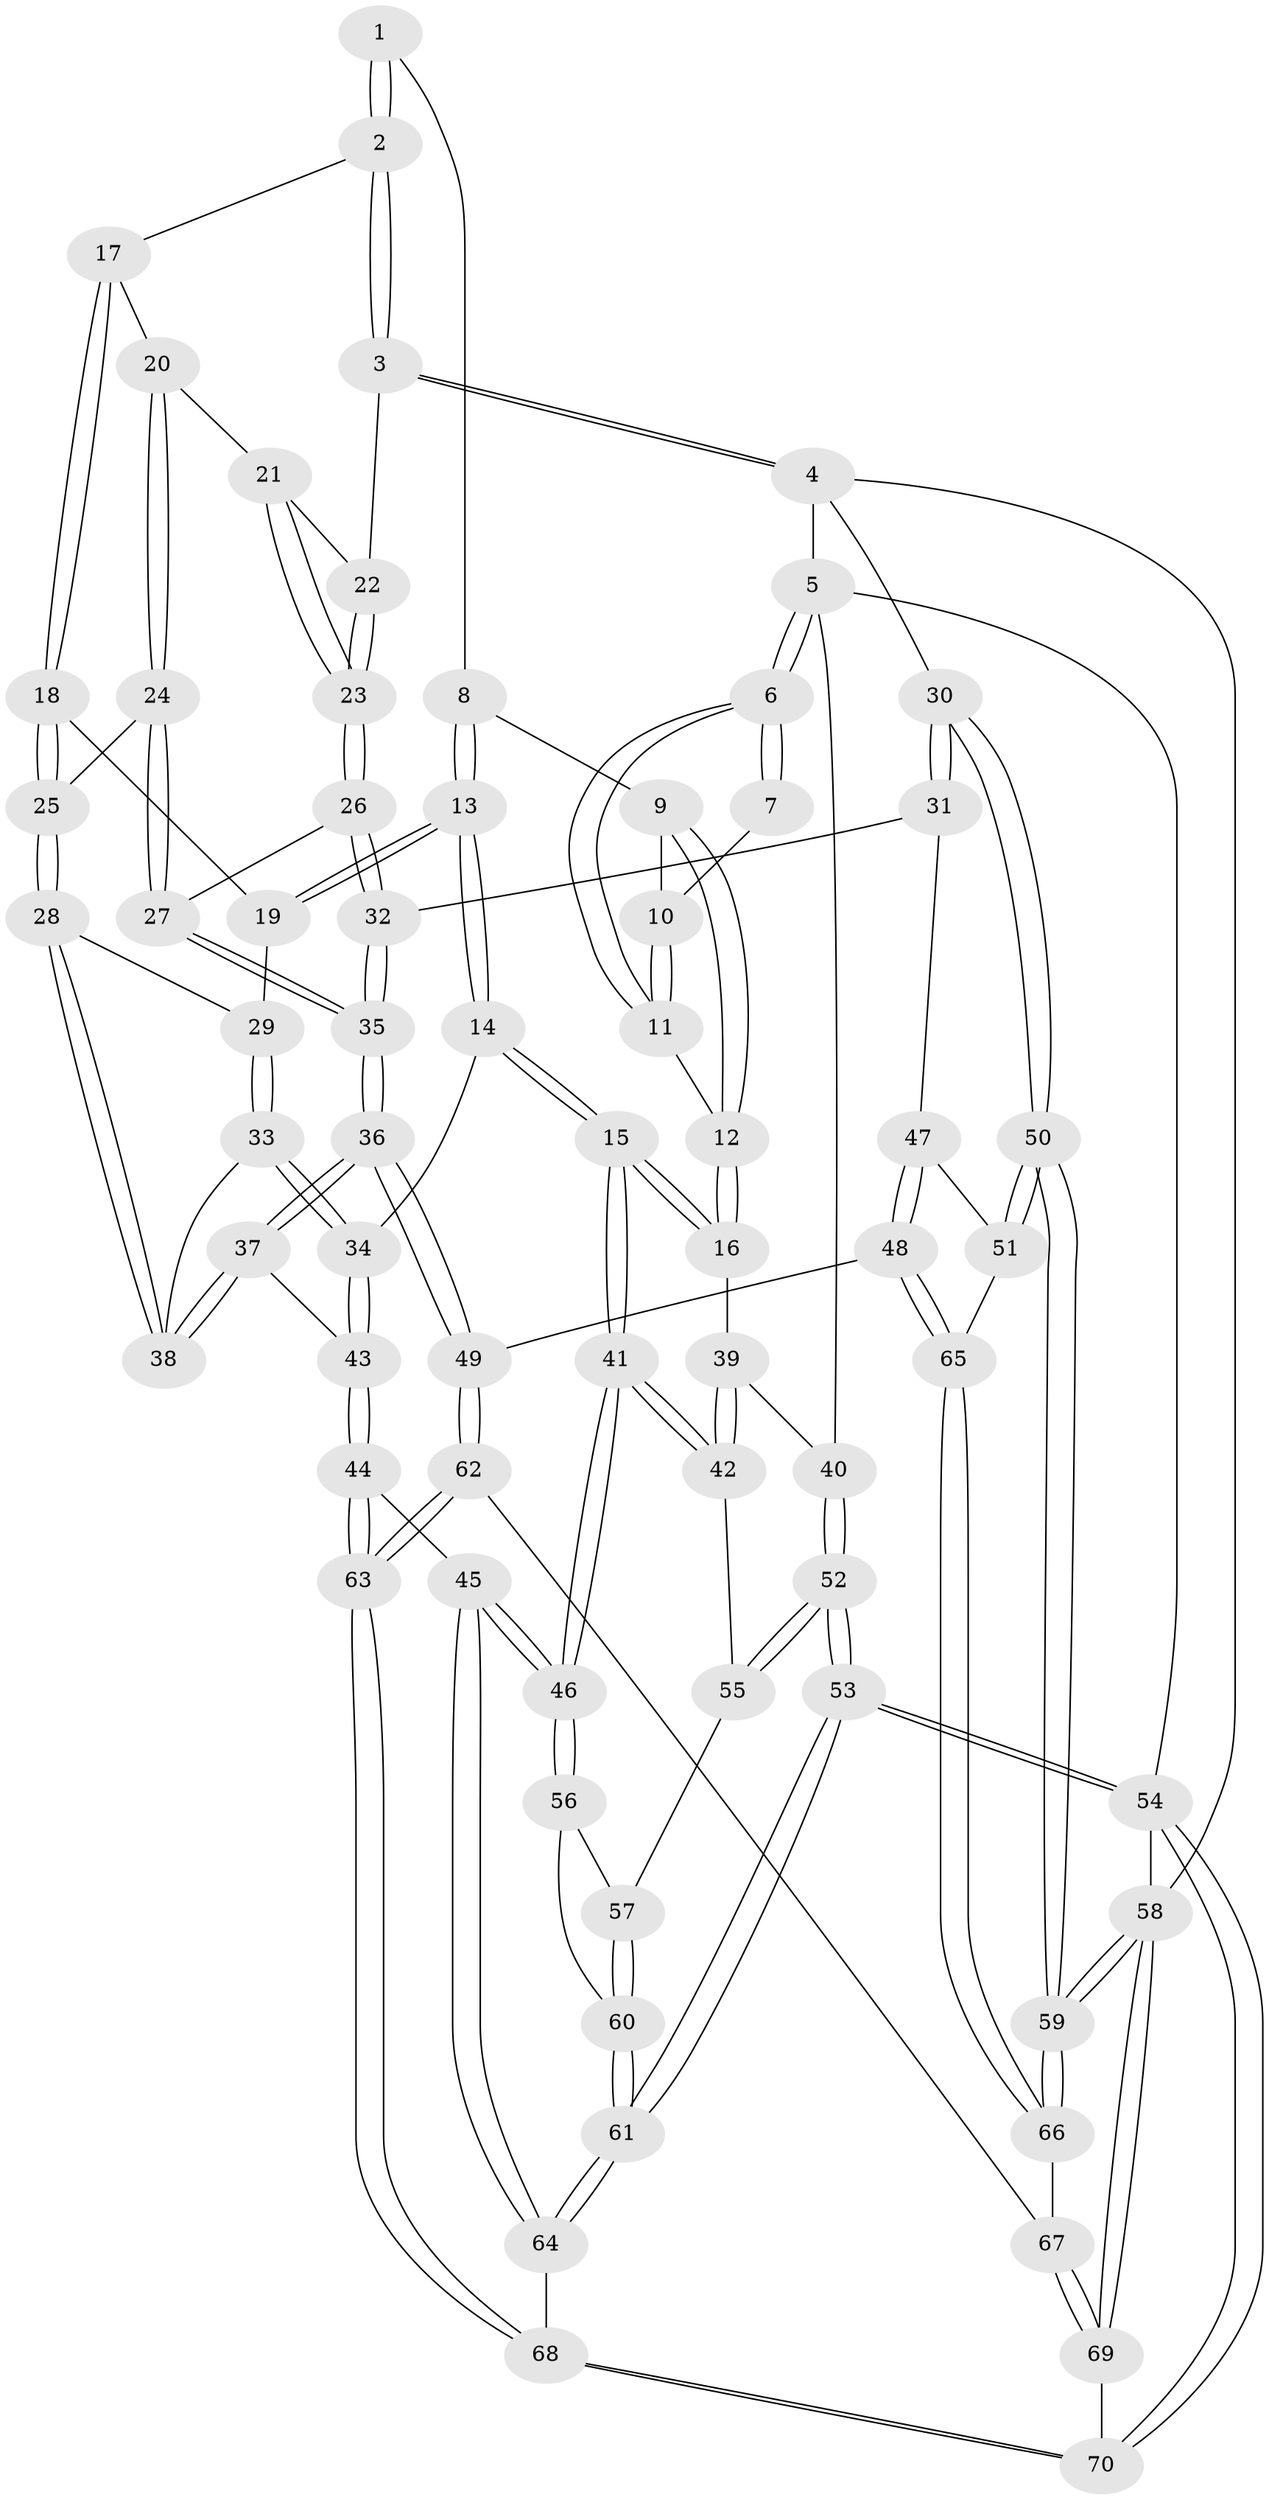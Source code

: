 // Generated by graph-tools (version 1.1) at 2025/38/03/09/25 02:38:38]
// undirected, 70 vertices, 172 edges
graph export_dot {
graph [start="1"]
  node [color=gray90,style=filled];
  1 [pos="+0.4529999981658937+0"];
  2 [pos="+0.6073070875081641+0"];
  3 [pos="+1+0"];
  4 [pos="+1+0"];
  5 [pos="+0+0"];
  6 [pos="+0+0"];
  7 [pos="+0.08103810372176078+0"];
  8 [pos="+0.34264235103892315+0.05095667922317191"];
  9 [pos="+0.3305483223431454+0.05520978785574548"];
  10 [pos="+0.26552823848303225+0.05693240839114835"];
  11 [pos="+0.1673199622567853+0.14295572120042366"];
  12 [pos="+0.1966494070690641+0.20246715670133458"];
  13 [pos="+0.39354016289095517+0.2145947912236516"];
  14 [pos="+0.3590176029045099+0.27232897474713114"];
  15 [pos="+0.2793906258213678+0.29822309388612483"];
  16 [pos="+0.2030635733801599+0.2217297689998013"];
  17 [pos="+0.6162750765308951+0"];
  18 [pos="+0.5580551354782587+0.09071500961773563"];
  19 [pos="+0.5506758719796987+0.10258027444504962"];
  20 [pos="+0.737162970807255+0.11265260847590507"];
  21 [pos="+0.8045761810541954+0.13240566162128917"];
  22 [pos="+1+0"];
  23 [pos="+0.8862092208793775+0.20676878711152238"];
  24 [pos="+0.7207386687728659+0.25245607393050057"];
  25 [pos="+0.6888858106460556+0.26147906876930965"];
  26 [pos="+0.9156656682554588+0.2827669377986298"];
  27 [pos="+0.7284903977506236+0.2583636794849614"];
  28 [pos="+0.6671757178069936+0.27467316385108465"];
  29 [pos="+0.5874141058428113+0.26547038269131373"];
  30 [pos="+1+0.2876839786113041"];
  31 [pos="+0.9916351141928933+0.30667600683152296"];
  32 [pos="+0.9174923479267405+0.28473380516017016"];
  33 [pos="+0.5657868700790654+0.29292173941188393"];
  34 [pos="+0.4867196010378486+0.3508532669280306"];
  35 [pos="+0.7552277804936597+0.44128539298258057"];
  36 [pos="+0.7172100682882228+0.5120298175844563"];
  37 [pos="+0.6762477292984173+0.49792529950522707"];
  38 [pos="+0.6559099254010295+0.37243479832869975"];
  39 [pos="+0.00358766369229471+0.27965776830015937"];
  40 [pos="+0+0.24798212232962646"];
  41 [pos="+0.23673731540677417+0.4200168331315778"];
  42 [pos="+0.1330682599417355+0.43597956544548544"];
  43 [pos="+0.5531187867046707+0.4944179996454576"];
  44 [pos="+0.3543032090870525+0.6654433015653874"];
  45 [pos="+0.3451911108880207+0.6621910067734007"];
  46 [pos="+0.33506350698041437+0.6464372639154774"];
  47 [pos="+0.9715700626642421+0.35599422903830574"];
  48 [pos="+0.7772416893773362+0.569211908675375"];
  49 [pos="+0.7547349358126092+0.5609392983772726"];
  50 [pos="+1+0.7224520911651141"];
  51 [pos="+0.9256825758825843+0.587324953265923"];
  52 [pos="+0+0.4693608799143426"];
  53 [pos="+0+1"];
  54 [pos="+0+1"];
  55 [pos="+0.07665555063362285+0.4671713076108988"];
  56 [pos="+0.1286847038910786+0.5929387909745912"];
  57 [pos="+0.07869572183700096+0.5216980534472845"];
  58 [pos="+1+1"];
  59 [pos="+1+0.8799857268635867"];
  60 [pos="+0.04316076894198593+0.6258150522630183"];
  61 [pos="+0+0.9527013089627272"];
  62 [pos="+0.6578149307031229+0.727123082115853"];
  63 [pos="+0.46835928830031515+0.83184655207554"];
  64 [pos="+0+0.8877429114373008"];
  65 [pos="+0.7963820389659703+0.579103597586999"];
  66 [pos="+0.8405875692676864+0.7915116424906657"];
  67 [pos="+0.7846714826470982+0.8352691274269908"];
  68 [pos="+0.48160496314234413+0.9422474722679934"];
  69 [pos="+0.7011026974672921+1"];
  70 [pos="+0.5117103301703794+1"];
  1 -- 2;
  1 -- 2;
  1 -- 8;
  2 -- 3;
  2 -- 3;
  2 -- 17;
  3 -- 4;
  3 -- 4;
  3 -- 22;
  4 -- 5;
  4 -- 30;
  4 -- 58;
  5 -- 6;
  5 -- 6;
  5 -- 40;
  5 -- 54;
  6 -- 7;
  6 -- 7;
  6 -- 11;
  6 -- 11;
  7 -- 10;
  8 -- 9;
  8 -- 13;
  8 -- 13;
  9 -- 10;
  9 -- 12;
  9 -- 12;
  10 -- 11;
  10 -- 11;
  11 -- 12;
  12 -- 16;
  12 -- 16;
  13 -- 14;
  13 -- 14;
  13 -- 19;
  13 -- 19;
  14 -- 15;
  14 -- 15;
  14 -- 34;
  15 -- 16;
  15 -- 16;
  15 -- 41;
  15 -- 41;
  16 -- 39;
  17 -- 18;
  17 -- 18;
  17 -- 20;
  18 -- 19;
  18 -- 25;
  18 -- 25;
  19 -- 29;
  20 -- 21;
  20 -- 24;
  20 -- 24;
  21 -- 22;
  21 -- 23;
  21 -- 23;
  22 -- 23;
  22 -- 23;
  23 -- 26;
  23 -- 26;
  24 -- 25;
  24 -- 27;
  24 -- 27;
  25 -- 28;
  25 -- 28;
  26 -- 27;
  26 -- 32;
  26 -- 32;
  27 -- 35;
  27 -- 35;
  28 -- 29;
  28 -- 38;
  28 -- 38;
  29 -- 33;
  29 -- 33;
  30 -- 31;
  30 -- 31;
  30 -- 50;
  30 -- 50;
  31 -- 32;
  31 -- 47;
  32 -- 35;
  32 -- 35;
  33 -- 34;
  33 -- 34;
  33 -- 38;
  34 -- 43;
  34 -- 43;
  35 -- 36;
  35 -- 36;
  36 -- 37;
  36 -- 37;
  36 -- 49;
  36 -- 49;
  37 -- 38;
  37 -- 38;
  37 -- 43;
  39 -- 40;
  39 -- 42;
  39 -- 42;
  40 -- 52;
  40 -- 52;
  41 -- 42;
  41 -- 42;
  41 -- 46;
  41 -- 46;
  42 -- 55;
  43 -- 44;
  43 -- 44;
  44 -- 45;
  44 -- 63;
  44 -- 63;
  45 -- 46;
  45 -- 46;
  45 -- 64;
  45 -- 64;
  46 -- 56;
  46 -- 56;
  47 -- 48;
  47 -- 48;
  47 -- 51;
  48 -- 49;
  48 -- 65;
  48 -- 65;
  49 -- 62;
  49 -- 62;
  50 -- 51;
  50 -- 51;
  50 -- 59;
  50 -- 59;
  51 -- 65;
  52 -- 53;
  52 -- 53;
  52 -- 55;
  52 -- 55;
  53 -- 54;
  53 -- 54;
  53 -- 61;
  53 -- 61;
  54 -- 70;
  54 -- 70;
  54 -- 58;
  55 -- 57;
  56 -- 57;
  56 -- 60;
  57 -- 60;
  57 -- 60;
  58 -- 59;
  58 -- 59;
  58 -- 69;
  58 -- 69;
  59 -- 66;
  59 -- 66;
  60 -- 61;
  60 -- 61;
  61 -- 64;
  61 -- 64;
  62 -- 63;
  62 -- 63;
  62 -- 67;
  63 -- 68;
  63 -- 68;
  64 -- 68;
  65 -- 66;
  65 -- 66;
  66 -- 67;
  67 -- 69;
  67 -- 69;
  68 -- 70;
  68 -- 70;
  69 -- 70;
}
